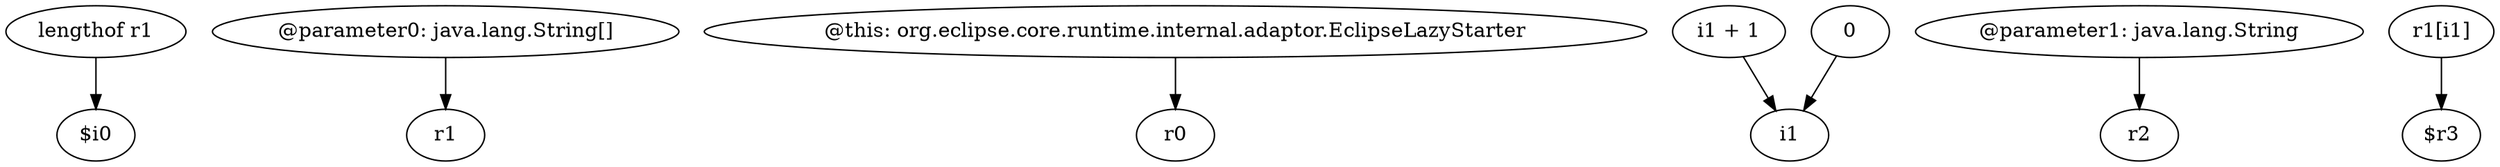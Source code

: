digraph g {
0[label="lengthof r1"]
1[label="$i0"]
0->1[label=""]
2[label="@parameter0: java.lang.String[]"]
3[label="r1"]
2->3[label=""]
4[label="@this: org.eclipse.core.runtime.internal.adaptor.EclipseLazyStarter"]
5[label="r0"]
4->5[label=""]
6[label="i1 + 1"]
7[label="i1"]
6->7[label=""]
8[label="@parameter1: java.lang.String"]
9[label="r2"]
8->9[label=""]
10[label="0"]
10->7[label=""]
11[label="r1[i1]"]
12[label="$r3"]
11->12[label=""]
}